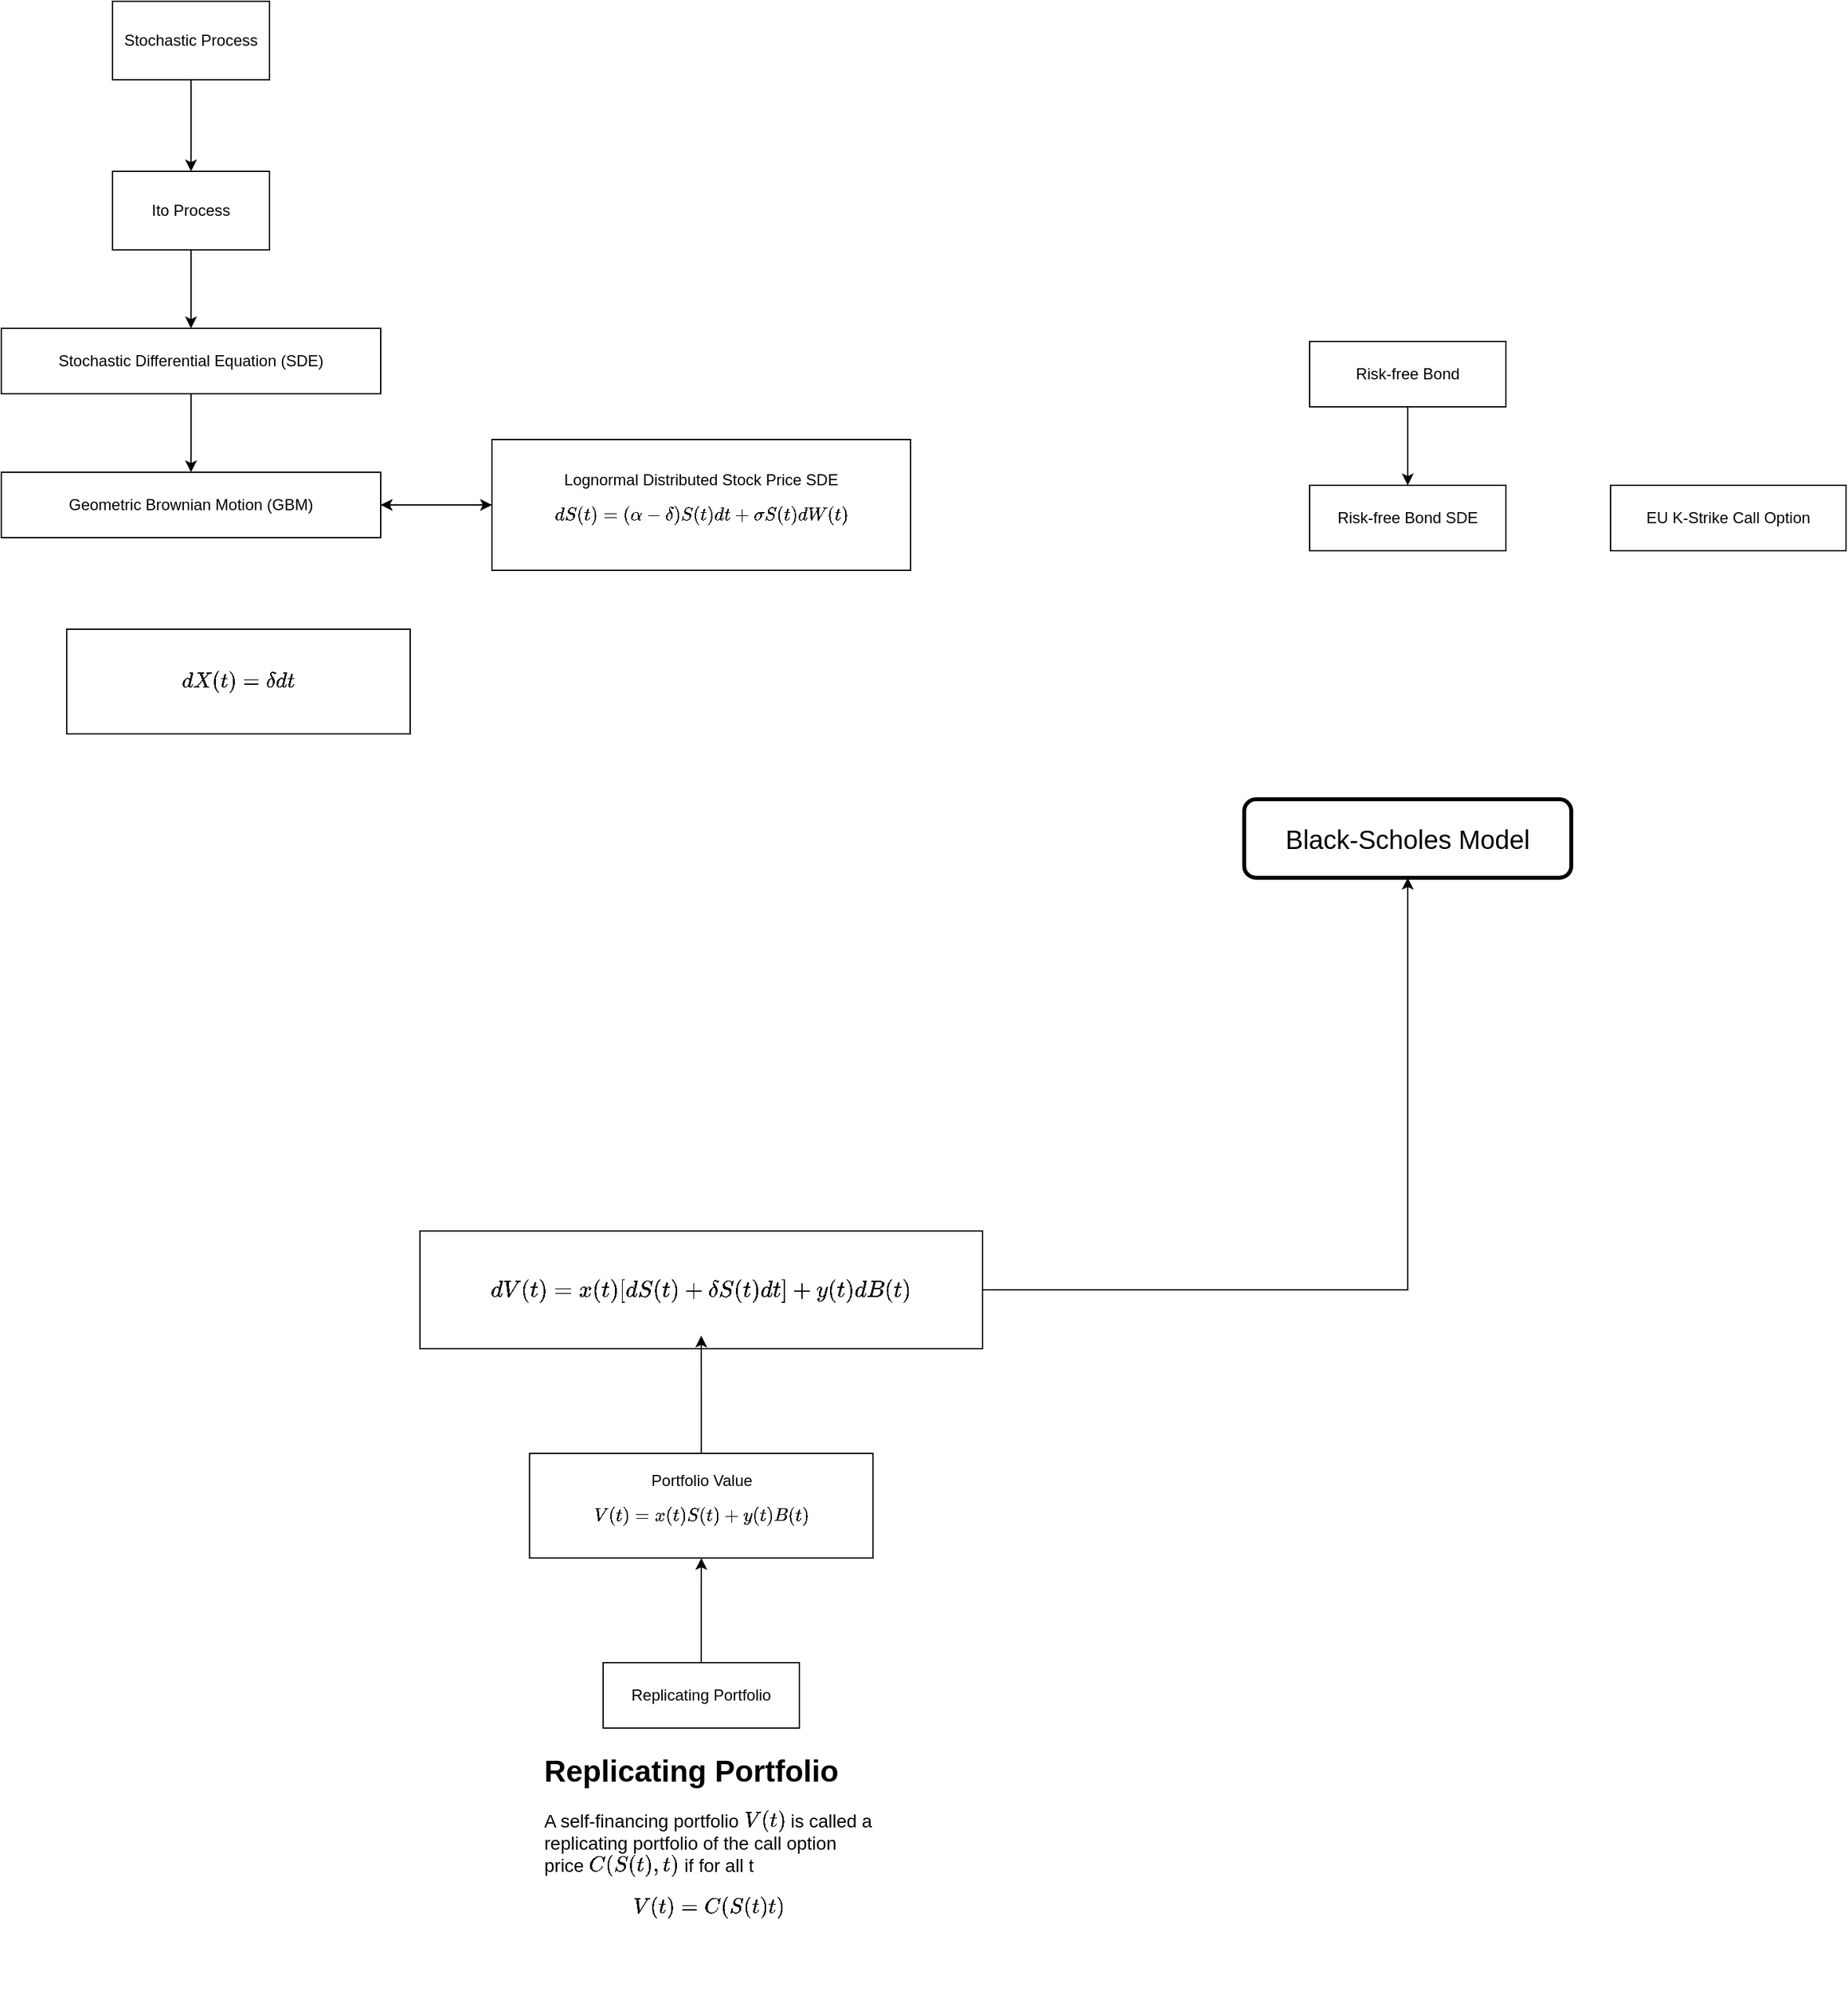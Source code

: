 <mxfile version="20.3.0" type="github">
  <diagram id="AFQejTU6IBwSeVjQHTVC" name="Page-1">
    <mxGraphModel dx="1580" dy="873" grid="1" gridSize="10" guides="1" tooltips="1" connect="1" arrows="1" fold="1" page="1" pageScale="1" pageWidth="850" pageHeight="1100" math="1" shadow="0">
      <root>
        <mxCell id="0" />
        <mxCell id="1" parent="0" />
        <mxCell id="_JQTz0FYkCEJyIazcFkl-5" style="edgeStyle=orthogonalEdgeStyle;rounded=0;orthogonalLoop=1;jettySize=auto;html=1;" edge="1" parent="1" source="_JQTz0FYkCEJyIazcFkl-1" target="_JQTz0FYkCEJyIazcFkl-4">
          <mxGeometry relative="1" as="geometry" />
        </mxCell>
        <mxCell id="_JQTz0FYkCEJyIazcFkl-1" value="Ito Process" style="rounded=0;whiteSpace=wrap;html=1;" vertex="1" parent="1">
          <mxGeometry x="165" y="190" width="120" height="60" as="geometry" />
        </mxCell>
        <mxCell id="_JQTz0FYkCEJyIazcFkl-3" style="edgeStyle=orthogonalEdgeStyle;rounded=0;orthogonalLoop=1;jettySize=auto;html=1;" edge="1" parent="1" source="_JQTz0FYkCEJyIazcFkl-2" target="_JQTz0FYkCEJyIazcFkl-1">
          <mxGeometry relative="1" as="geometry" />
        </mxCell>
        <mxCell id="_JQTz0FYkCEJyIazcFkl-2" value="Stochastic Process" style="rounded=0;whiteSpace=wrap;html=1;" vertex="1" parent="1">
          <mxGeometry x="165" y="60" width="120" height="60" as="geometry" />
        </mxCell>
        <mxCell id="_JQTz0FYkCEJyIazcFkl-7" style="edgeStyle=orthogonalEdgeStyle;rounded=0;orthogonalLoop=1;jettySize=auto;html=1;" edge="1" parent="1" source="_JQTz0FYkCEJyIazcFkl-4" target="_JQTz0FYkCEJyIazcFkl-6">
          <mxGeometry relative="1" as="geometry" />
        </mxCell>
        <mxCell id="_JQTz0FYkCEJyIazcFkl-4" value="Stochastic Differential Equation (SDE)" style="rounded=0;whiteSpace=wrap;html=1;" vertex="1" parent="1">
          <mxGeometry x="80" y="310" width="290" height="50" as="geometry" />
        </mxCell>
        <mxCell id="_JQTz0FYkCEJyIazcFkl-9" style="edgeStyle=orthogonalEdgeStyle;rounded=0;orthogonalLoop=1;jettySize=auto;html=1;" edge="1" parent="1" source="_JQTz0FYkCEJyIazcFkl-6" target="_JQTz0FYkCEJyIazcFkl-8">
          <mxGeometry relative="1" as="geometry" />
        </mxCell>
        <mxCell id="_JQTz0FYkCEJyIazcFkl-6" value="Geometric Brownian Motion (GBM)" style="rounded=0;whiteSpace=wrap;html=1;" vertex="1" parent="1">
          <mxGeometry x="80" y="420" width="290" height="50" as="geometry" />
        </mxCell>
        <mxCell id="_JQTz0FYkCEJyIazcFkl-10" style="edgeStyle=orthogonalEdgeStyle;rounded=0;orthogonalLoop=1;jettySize=auto;html=1;" edge="1" parent="1" source="_JQTz0FYkCEJyIazcFkl-8" target="_JQTz0FYkCEJyIazcFkl-6">
          <mxGeometry relative="1" as="geometry" />
        </mxCell>
        <mxCell id="_JQTz0FYkCEJyIazcFkl-8" value="Lognormal Distributed Stock Price SDE&lt;br&gt;$$dS(t) = (\alpha-\delta)S(t)dt+\sigma S(t)dW(t)$$" style="rounded=0;whiteSpace=wrap;html=1;" vertex="1" parent="1">
          <mxGeometry x="455" y="395" width="320" height="100" as="geometry" />
        </mxCell>
        <mxCell id="_JQTz0FYkCEJyIazcFkl-13" style="edgeStyle=orthogonalEdgeStyle;rounded=0;orthogonalLoop=1;jettySize=auto;html=1;" edge="1" parent="1" source="_JQTz0FYkCEJyIazcFkl-11" target="_JQTz0FYkCEJyIazcFkl-12">
          <mxGeometry relative="1" as="geometry" />
        </mxCell>
        <mxCell id="_JQTz0FYkCEJyIazcFkl-11" value="Risk-free Bond" style="rounded=0;whiteSpace=wrap;html=1;" vertex="1" parent="1">
          <mxGeometry x="1080" y="320" width="150" height="50" as="geometry" />
        </mxCell>
        <mxCell id="_JQTz0FYkCEJyIazcFkl-12" value="Risk-free Bond SDE" style="rounded=0;whiteSpace=wrap;html=1;" vertex="1" parent="1">
          <mxGeometry x="1080" y="430" width="150" height="50" as="geometry" />
        </mxCell>
        <mxCell id="_JQTz0FYkCEJyIazcFkl-14" value="EU K-Strike Call Option" style="rounded=0;whiteSpace=wrap;html=1;" vertex="1" parent="1">
          <mxGeometry x="1310" y="430" width="180" height="50" as="geometry" />
        </mxCell>
        <mxCell id="_JQTz0FYkCEJyIazcFkl-15" value="&lt;font style=&quot;font-size: 20px;&quot;&gt;Black-Scholes Model&lt;/font&gt;" style="rounded=1;whiteSpace=wrap;html=1;strokeWidth=3;" vertex="1" parent="1">
          <mxGeometry x="1030" y="670" width="250" height="60" as="geometry" />
        </mxCell>
        <mxCell id="_JQTz0FYkCEJyIazcFkl-27" style="edgeStyle=orthogonalEdgeStyle;rounded=0;orthogonalLoop=1;jettySize=auto;html=1;fontSize=15;" edge="1" parent="1" source="_JQTz0FYkCEJyIazcFkl-20" target="_JQTz0FYkCEJyIazcFkl-25">
          <mxGeometry relative="1" as="geometry" />
        </mxCell>
        <mxCell id="_JQTz0FYkCEJyIazcFkl-20" value="Replicating Portfolio" style="rounded=0;whiteSpace=wrap;html=1;" vertex="1" parent="1">
          <mxGeometry x="540" y="1330" width="150" height="50" as="geometry" />
        </mxCell>
        <mxCell id="_JQTz0FYkCEJyIazcFkl-21" value="&lt;p style=&quot;line-height: 0.7;&quot;&gt;&lt;/p&gt;&lt;h1 style=&quot;font-size: 23px;&quot;&gt;&lt;font style=&quot;font-size: 23px;&quot;&gt;Replicating Portfolio&lt;/font&gt;&lt;/h1&gt;&lt;p style=&quot;font-size: 14px;&quot;&gt;&lt;font style=&quot;line-height: 0.6; font-size: 14px;&quot;&gt;A self-financing portfolio&amp;nbsp;&lt;span style=&quot;background-color: initial;&quot;&gt;\(V(t)\) is called a replicating portfolio of the call option price \(C(S(t),t)\) if for all t&lt;/span&gt;&lt;/font&gt;&lt;/p&gt;&lt;p style=&quot;font-size: 14px;&quot;&gt;&lt;font style=&quot;font-size: 14px;&quot;&gt;$$V(t) = C(S(t)t)$$&amp;nbsp;&lt;/font&gt;&lt;/p&gt;&lt;p style=&quot;font-size: 14px;&quot;&gt;&lt;br&gt;&lt;/p&gt;&lt;p&gt;&lt;/p&gt;" style="text;html=1;strokeColor=none;fillColor=none;spacing=5;spacingTop=-20;whiteSpace=wrap;overflow=hidden;rounded=0;strokeWidth=3;fontSize=20;" vertex="1" parent="1">
          <mxGeometry x="490" y="1390" width="260" height="190" as="geometry" />
        </mxCell>
        <mxCell id="_JQTz0FYkCEJyIazcFkl-28" style="edgeStyle=orthogonalEdgeStyle;rounded=0;orthogonalLoop=1;jettySize=auto;html=1;fontSize=15;" edge="1" parent="1" source="_JQTz0FYkCEJyIazcFkl-22" target="_JQTz0FYkCEJyIazcFkl-15">
          <mxGeometry relative="1" as="geometry" />
        </mxCell>
        <mxCell id="_JQTz0FYkCEJyIazcFkl-22" value="&lt;font style=&quot;font-size: 15px;&quot;&gt;$$dV(t) = x(t)[dS(t)+\delta S(t)dt] + y(t)dB(t)$$&lt;/font&gt;" style="rounded=0;whiteSpace=wrap;html=1;" vertex="1" parent="1">
          <mxGeometry x="400" y="1000" width="430" height="90" as="geometry" />
        </mxCell>
        <mxCell id="_JQTz0FYkCEJyIazcFkl-26" style="edgeStyle=orthogonalEdgeStyle;rounded=0;orthogonalLoop=1;jettySize=auto;html=1;entryX=0.5;entryY=1;entryDx=0;entryDy=0;fontSize=15;" edge="1" parent="1" source="_JQTz0FYkCEJyIazcFkl-25">
          <mxGeometry relative="1" as="geometry">
            <mxPoint x="615" y="1080" as="targetPoint" />
          </mxGeometry>
        </mxCell>
        <mxCell id="_JQTz0FYkCEJyIazcFkl-25" value="Portfolio Value&lt;br&gt;$$V(t) = x(t)S(t) + y(t)B(t)$$" style="rounded=0;whiteSpace=wrap;html=1;" vertex="1" parent="1">
          <mxGeometry x="483.75" y="1170" width="262.5" height="80" as="geometry" />
        </mxCell>
        <mxCell id="_JQTz0FYkCEJyIazcFkl-29" value="&lt;font style=&quot;font-size: 14px;&quot;&gt;$$dX(t) = \delta dt$$&lt;/font&gt;" style="rounded=0;whiteSpace=wrap;html=1;" vertex="1" parent="1">
          <mxGeometry x="130" y="540" width="262.5" height="80" as="geometry" />
        </mxCell>
      </root>
    </mxGraphModel>
  </diagram>
</mxfile>
